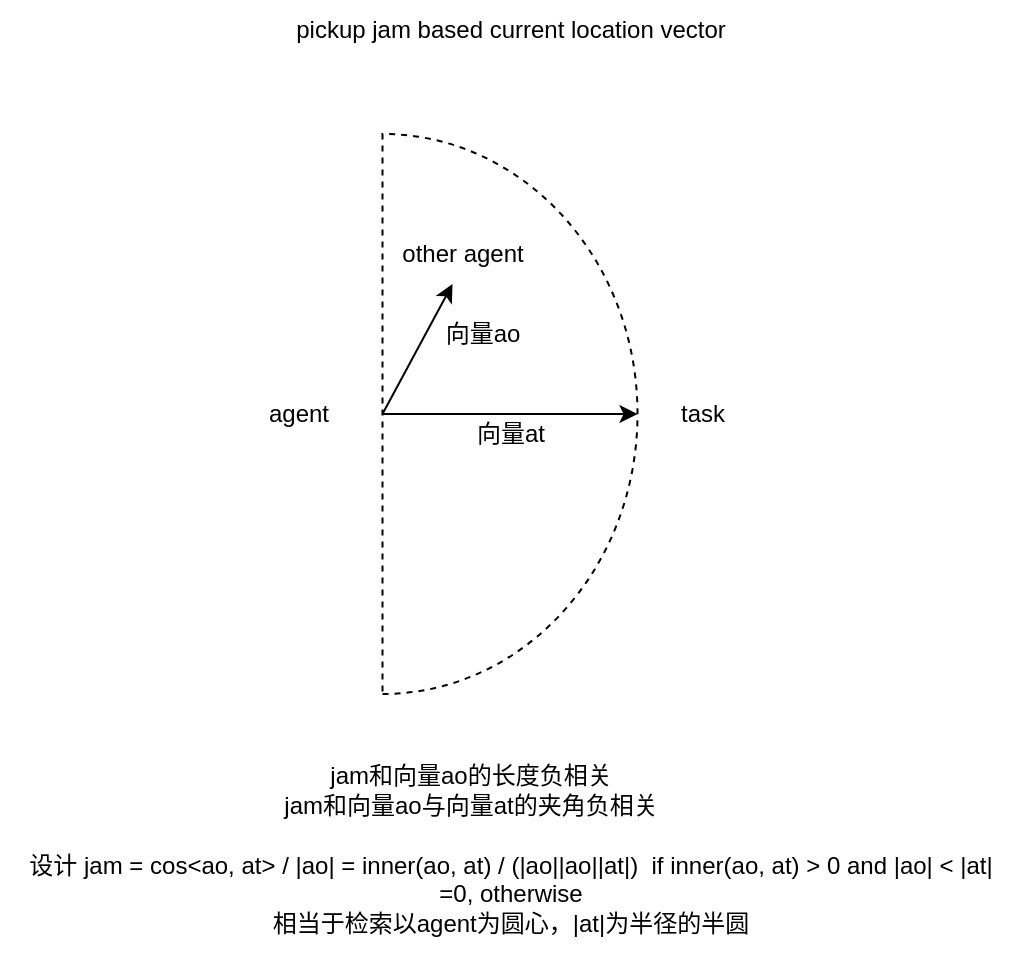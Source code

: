 <mxfile version="25.0.2">
  <diagram name="第 1 页" id="GL3BL544SjVAO1XGgeyc">
    <mxGraphModel dx="1208" dy="702" grid="1" gridSize="10" guides="1" tooltips="1" connect="1" arrows="1" fold="1" page="1" pageScale="1" pageWidth="827" pageHeight="1169" math="0" shadow="0">
      <root>
        <mxCell id="0" />
        <mxCell id="1" parent="0" />
        <mxCell id="PgBbjDfo2BCgbaOhngJ4-3" value="" style="verticalLabelPosition=bottom;verticalAlign=top;html=1;shape=mxgraph.basic.half_circle;rotation=-90;dashed=1;" parent="1" vertex="1">
          <mxGeometry x="120" y="301.25" width="280" height="127.5" as="geometry" />
        </mxCell>
        <mxCell id="PgBbjDfo2BCgbaOhngJ4-4" value="agent" style="text;html=1;align=center;verticalAlign=middle;resizable=0;points=[];autosize=1;strokeColor=none;fillColor=none;" parent="1" vertex="1">
          <mxGeometry x="128.75" y="350" width="50" height="30" as="geometry" />
        </mxCell>
        <mxCell id="PgBbjDfo2BCgbaOhngJ4-5" value="task" style="text;html=1;align=center;verticalAlign=middle;resizable=0;points=[];autosize=1;strokeColor=none;fillColor=none;" parent="1" vertex="1">
          <mxGeometry x="331.25" y="350" width="50" height="30" as="geometry" />
        </mxCell>
        <mxCell id="PgBbjDfo2BCgbaOhngJ4-7" value="" style="endArrow=classic;html=1;rounded=0;exitX=0.5;exitY=0;exitDx=0;exitDy=0;exitPerimeter=0;entryX=0.5;entryY=1;entryDx=0;entryDy=0;entryPerimeter=0;" parent="1" source="PgBbjDfo2BCgbaOhngJ4-3" target="PgBbjDfo2BCgbaOhngJ4-3" edge="1">
          <mxGeometry width="50" height="50" relative="1" as="geometry">
            <mxPoint x="361.25" y="400" as="sourcePoint" />
            <mxPoint x="411.25" y="350" as="targetPoint" />
          </mxGeometry>
        </mxCell>
        <mxCell id="PgBbjDfo2BCgbaOhngJ4-8" value="" style="endArrow=classic;html=1;rounded=0;exitX=0.5;exitY=0;exitDx=0;exitDy=0;exitPerimeter=0;" parent="1" source="PgBbjDfo2BCgbaOhngJ4-3" edge="1">
          <mxGeometry width="50" height="50" relative="1" as="geometry">
            <mxPoint x="201.25" y="360" as="sourcePoint" />
            <mxPoint x="231.25" y="300" as="targetPoint" />
          </mxGeometry>
        </mxCell>
        <mxCell id="PgBbjDfo2BCgbaOhngJ4-9" value="other agent" style="text;html=1;align=center;verticalAlign=middle;resizable=0;points=[];autosize=1;strokeColor=none;fillColor=none;" parent="1" vertex="1">
          <mxGeometry x="196.25" y="270" width="80" height="30" as="geometry" />
        </mxCell>
        <mxCell id="PgBbjDfo2BCgbaOhngJ4-10" value="jam和向量ao的长度负相关&lt;div&gt;jam和向量ao与向量at的夹角负相关&lt;/div&gt;" style="text;html=1;align=center;verticalAlign=middle;resizable=0;points=[];autosize=1;strokeColor=none;fillColor=none;" parent="1" vertex="1">
          <mxGeometry x="135" y="533" width="210" height="40" as="geometry" />
        </mxCell>
        <mxCell id="PgBbjDfo2BCgbaOhngJ4-12" value="向量ao" style="text;html=1;align=center;verticalAlign=middle;resizable=0;points=[];autosize=1;strokeColor=none;fillColor=none;" parent="1" vertex="1">
          <mxGeometry x="216.25" y="310" width="60" height="30" as="geometry" />
        </mxCell>
        <mxCell id="PgBbjDfo2BCgbaOhngJ4-13" value="向量at" style="text;html=1;align=center;verticalAlign=middle;resizable=0;points=[];autosize=1;strokeColor=none;fillColor=none;" parent="1" vertex="1">
          <mxGeometry x="230" y="360" width="60" height="30" as="geometry" />
        </mxCell>
        <mxCell id="irn3IEMqGhAhWKfysnm7-1" value="设计 jam = cos&amp;lt;ao, at&amp;gt; / |ao| = inner(ao, at) / (|ao||ao||at|)&amp;nbsp; if inner(ao, at) &amp;gt; 0 and |ao| &amp;lt; |at|&lt;div&gt;=0, otherwise&lt;/div&gt;&lt;div&gt;相当于检索以agent为圆心，|at|为半径的半圆&lt;/div&gt;" style="text;html=1;align=center;verticalAlign=middle;resizable=0;points=[];autosize=1;strokeColor=none;fillColor=none;" parent="1" vertex="1">
          <mxGeometry x="5" y="575" width="510" height="60" as="geometry" />
        </mxCell>
        <mxCell id="ykkkJoNUq_EkespVuApI-2" value="pickup jam based current location vector" style="text;html=1;align=center;verticalAlign=middle;resizable=0;points=[];autosize=1;strokeColor=none;fillColor=none;" parent="1" vertex="1">
          <mxGeometry x="140" y="158" width="240" height="30" as="geometry" />
        </mxCell>
      </root>
    </mxGraphModel>
  </diagram>
</mxfile>
